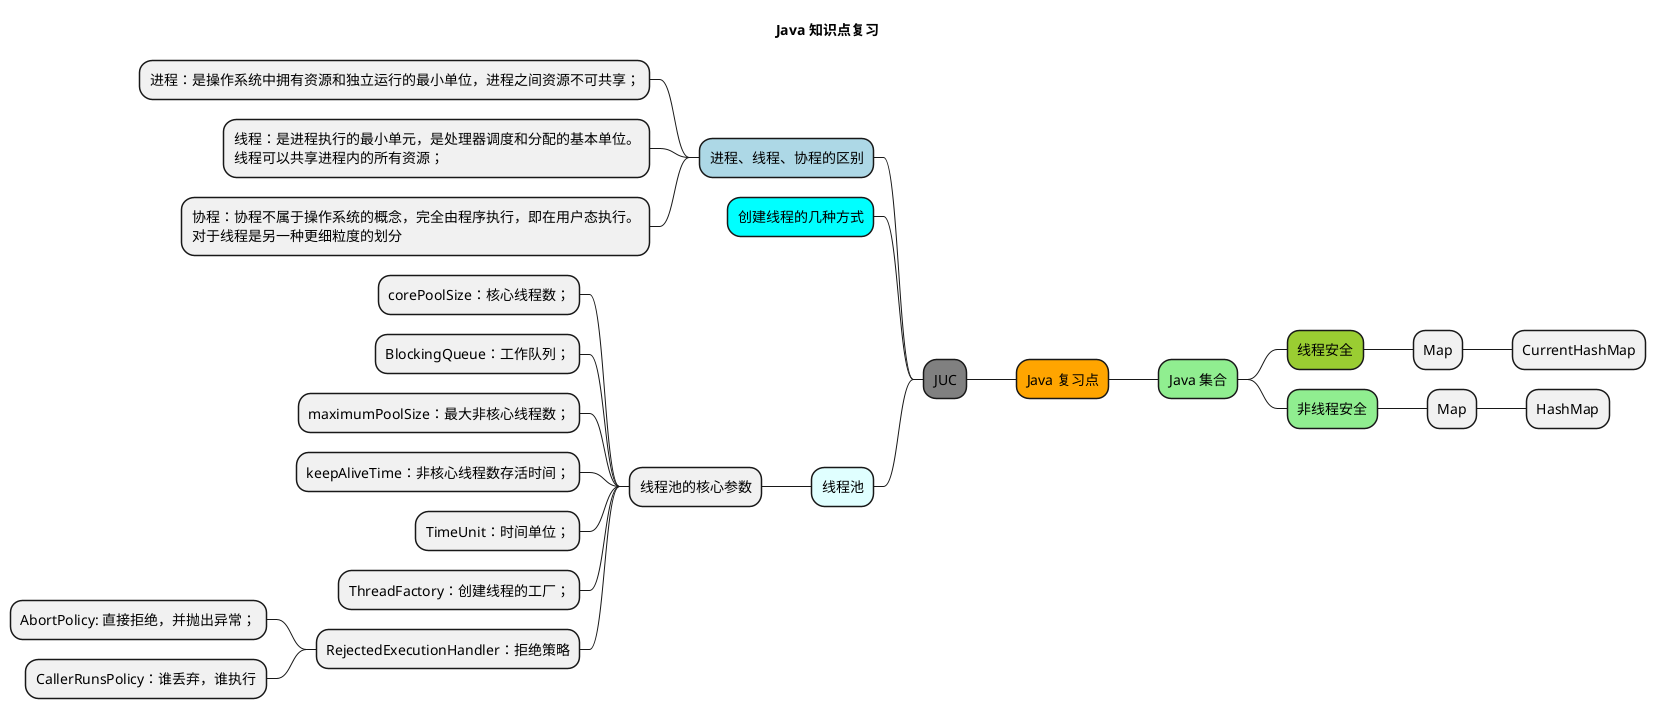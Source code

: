 @startmindmap
title: Java 知识点复习
*[#Orange] Java 复习点
    *[#lightgreen] Java 集合
        *[#yellowgreen] 线程安全
            * Map
                * CurrentHashMap
        *[#lightgreen] 非线程安全
            * Map
                * HashMap
left side
    *[#gray] JUC
        *[#lightblue] 进程、线程、协程的区别
            * 进程：是操作系统中拥有资源和独立运行的最小单位，进程之间资源不可共享；
            * 线程：是进程执行的最小单元，是处理器调度和分配的基本单位。\n线程可以共享进程内的所有资源；
            * 协程：协程不属于操作系统的概念，完全由程序执行，即在用户态执行。\n对于线程是另一种更细粒度的划分
        *[#Aqua] 创建线程的几种方式
        *[#LightCyan] 线程池
            * 线程池的核心参数
                * corePoolSize：核心线程数；
                * BlockingQueue：工作队列；
                * maximumPoolSize：最大非核心线程数；
                * keepAliveTime：非核心线程数存活时间；
                * TimeUnit：时间单位；
                * ThreadFactory：创建线程的工厂；
                * RejectedExecutionHandler：拒绝策略
                    * AbortPolicy: 直接拒绝，并抛出异常；
                    * CallerRunsPolicy：谁丢弃，谁执行
            
@endmindmap
